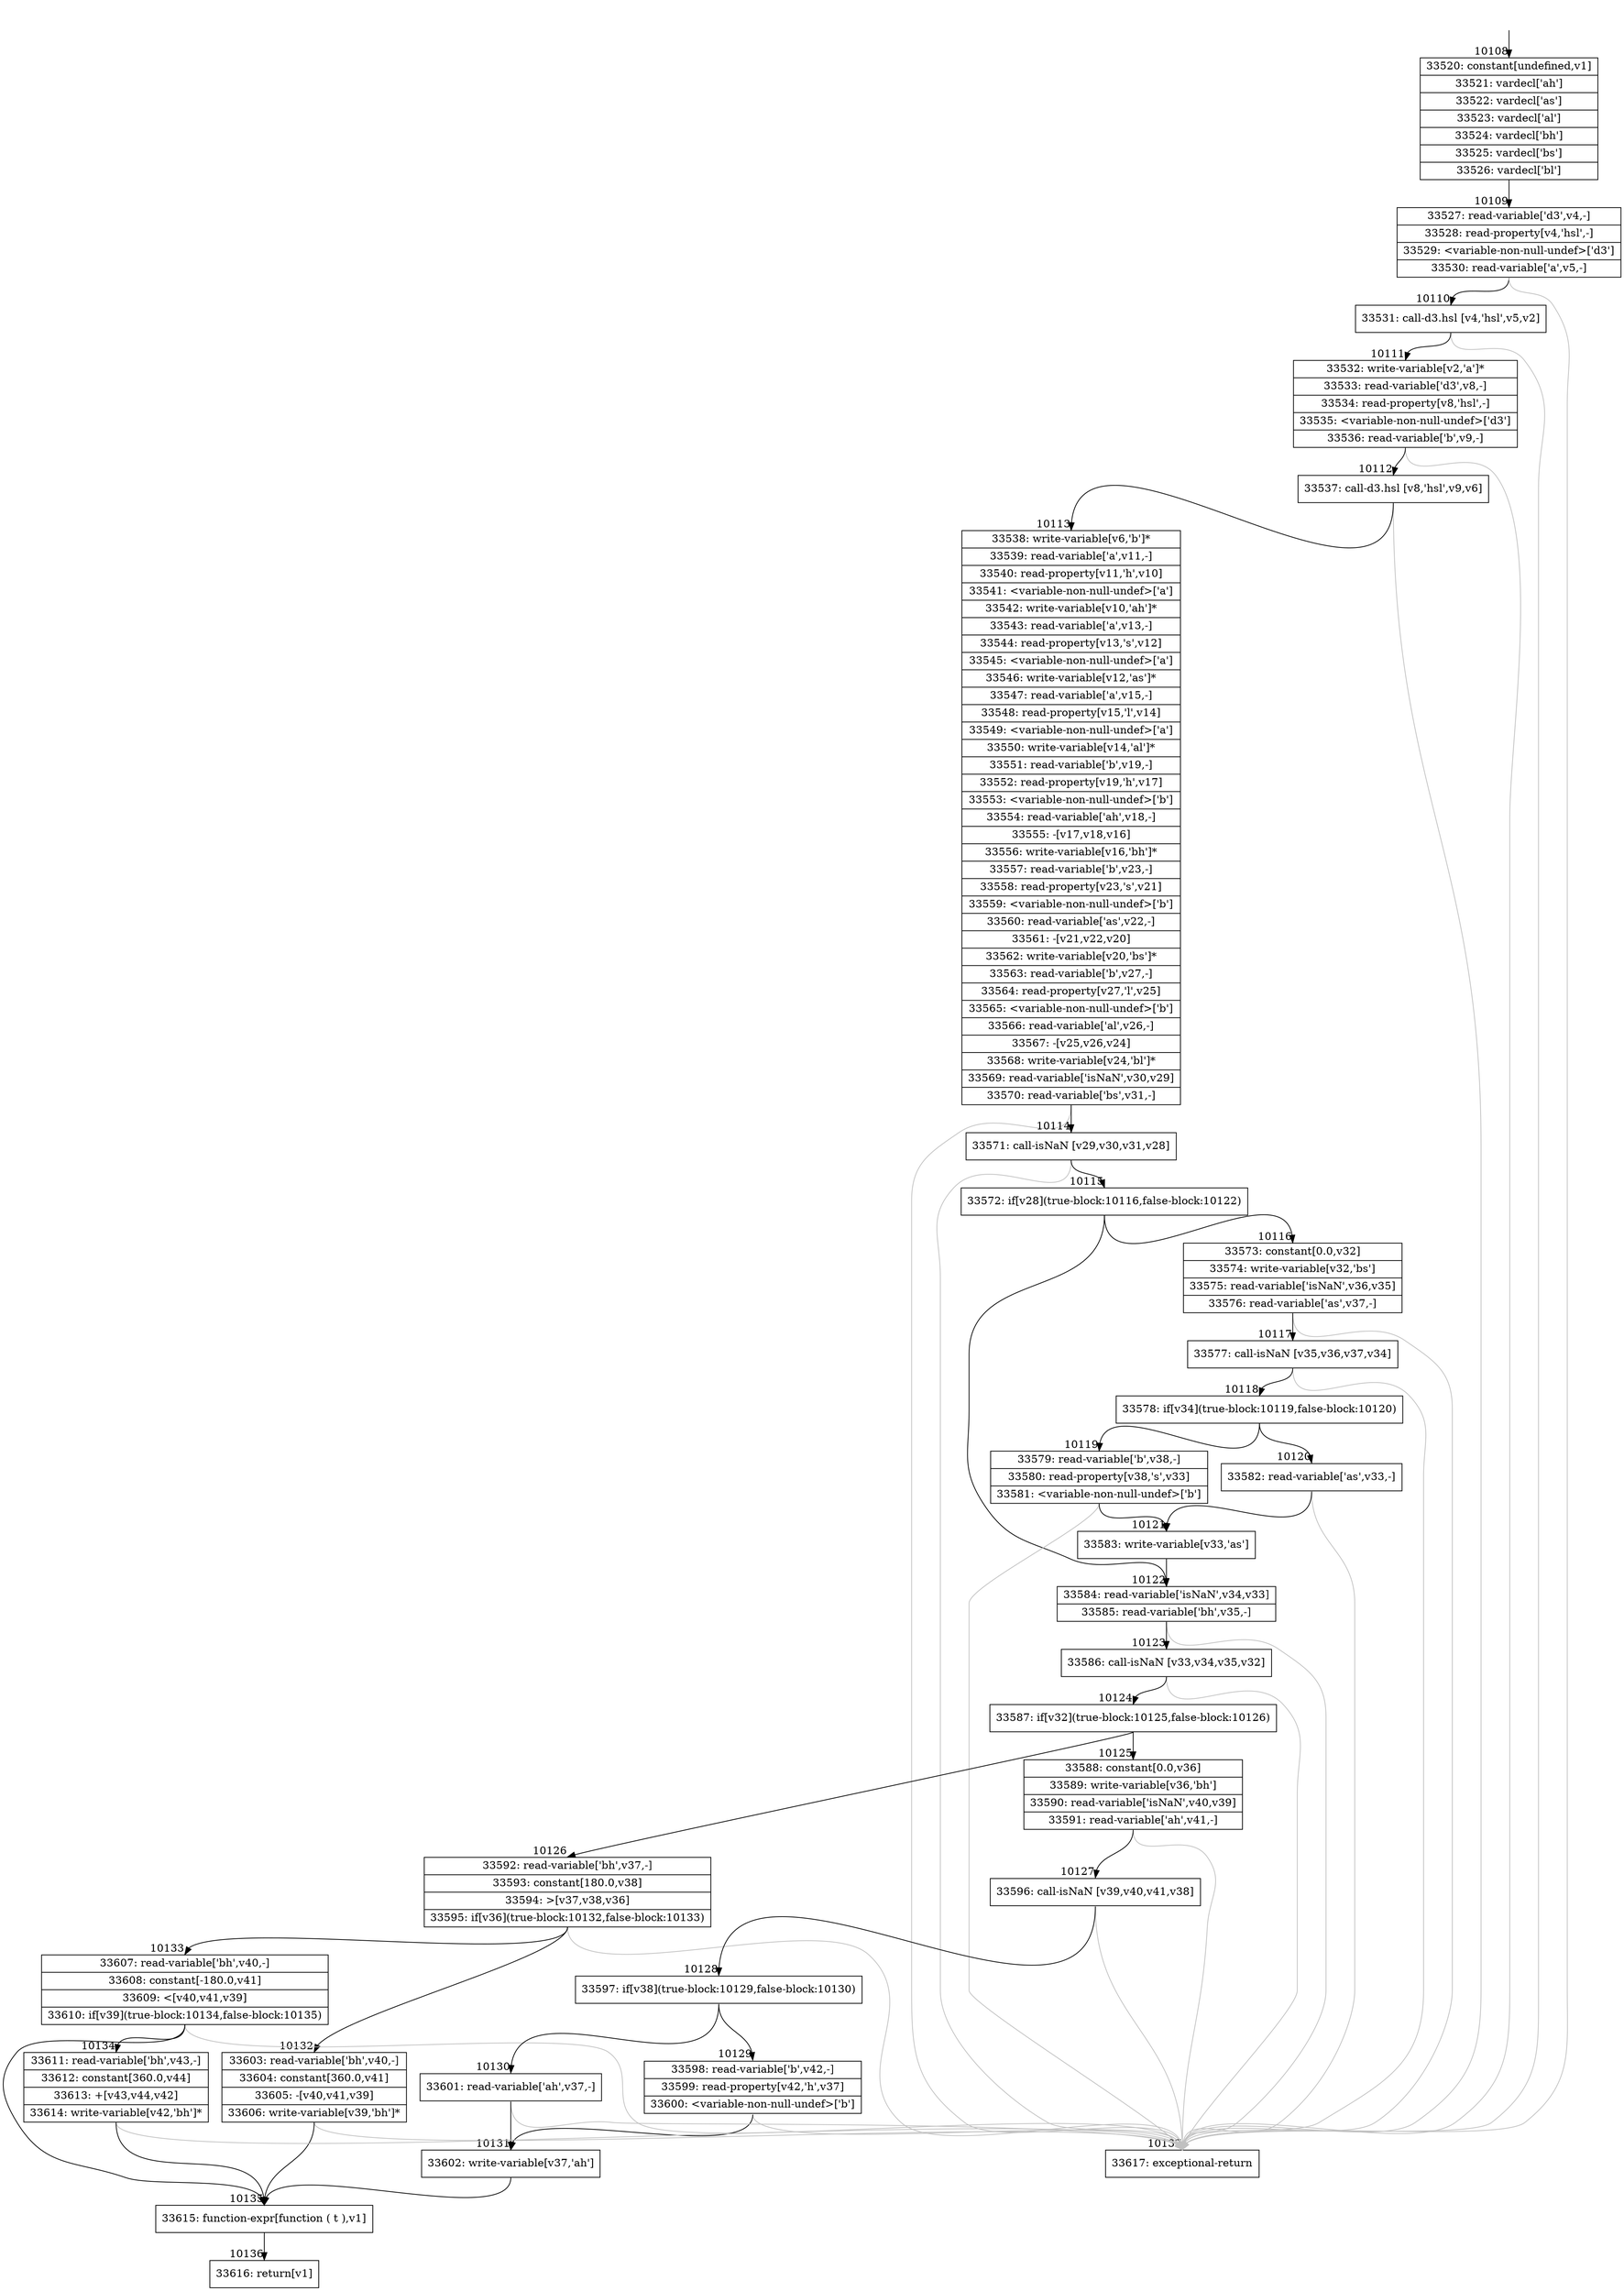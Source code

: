 digraph {
rankdir="TD"
BB_entry931[shape=none,label=""];
BB_entry931 -> BB10108 [tailport=s, headport=n, headlabel="    10108"]
BB10108 [shape=record label="{33520: constant[undefined,v1]|33521: vardecl['ah']|33522: vardecl['as']|33523: vardecl['al']|33524: vardecl['bh']|33525: vardecl['bs']|33526: vardecl['bl']}" ] 
BB10108 -> BB10109 [tailport=s, headport=n, headlabel="      10109"]
BB10109 [shape=record label="{33527: read-variable['d3',v4,-]|33528: read-property[v4,'hsl',-]|33529: \<variable-non-null-undef\>['d3']|33530: read-variable['a',v5,-]}" ] 
BB10109 -> BB10110 [tailport=s, headport=n, headlabel="      10110"]
BB10109 -> BB10137 [tailport=s, headport=n, color=gray, headlabel="      10137"]
BB10110 [shape=record label="{33531: call-d3.hsl [v4,'hsl',v5,v2]}" ] 
BB10110 -> BB10111 [tailport=s, headport=n, headlabel="      10111"]
BB10110 -> BB10137 [tailport=s, headport=n, color=gray]
BB10111 [shape=record label="{33532: write-variable[v2,'a']*|33533: read-variable['d3',v8,-]|33534: read-property[v8,'hsl',-]|33535: \<variable-non-null-undef\>['d3']|33536: read-variable['b',v9,-]}" ] 
BB10111 -> BB10112 [tailport=s, headport=n, headlabel="      10112"]
BB10111 -> BB10137 [tailport=s, headport=n, color=gray]
BB10112 [shape=record label="{33537: call-d3.hsl [v8,'hsl',v9,v6]}" ] 
BB10112 -> BB10113 [tailport=s, headport=n, headlabel="      10113"]
BB10112 -> BB10137 [tailport=s, headport=n, color=gray]
BB10113 [shape=record label="{33538: write-variable[v6,'b']*|33539: read-variable['a',v11,-]|33540: read-property[v11,'h',v10]|33541: \<variable-non-null-undef\>['a']|33542: write-variable[v10,'ah']*|33543: read-variable['a',v13,-]|33544: read-property[v13,'s',v12]|33545: \<variable-non-null-undef\>['a']|33546: write-variable[v12,'as']*|33547: read-variable['a',v15,-]|33548: read-property[v15,'l',v14]|33549: \<variable-non-null-undef\>['a']|33550: write-variable[v14,'al']*|33551: read-variable['b',v19,-]|33552: read-property[v19,'h',v17]|33553: \<variable-non-null-undef\>['b']|33554: read-variable['ah',v18,-]|33555: -[v17,v18,v16]|33556: write-variable[v16,'bh']*|33557: read-variable['b',v23,-]|33558: read-property[v23,'s',v21]|33559: \<variable-non-null-undef\>['b']|33560: read-variable['as',v22,-]|33561: -[v21,v22,v20]|33562: write-variable[v20,'bs']*|33563: read-variable['b',v27,-]|33564: read-property[v27,'l',v25]|33565: \<variable-non-null-undef\>['b']|33566: read-variable['al',v26,-]|33567: -[v25,v26,v24]|33568: write-variable[v24,'bl']*|33569: read-variable['isNaN',v30,v29]|33570: read-variable['bs',v31,-]}" ] 
BB10113 -> BB10114 [tailport=s, headport=n, headlabel="      10114"]
BB10113 -> BB10137 [tailport=s, headport=n, color=gray]
BB10114 [shape=record label="{33571: call-isNaN [v29,v30,v31,v28]}" ] 
BB10114 -> BB10115 [tailport=s, headport=n, headlabel="      10115"]
BB10114 -> BB10137 [tailport=s, headport=n, color=gray]
BB10115 [shape=record label="{33572: if[v28](true-block:10116,false-block:10122)}" ] 
BB10115 -> BB10116 [tailport=s, headport=n, headlabel="      10116"]
BB10115 -> BB10122 [tailport=s, headport=n, headlabel="      10122"]
BB10116 [shape=record label="{33573: constant[0.0,v32]|33574: write-variable[v32,'bs']|33575: read-variable['isNaN',v36,v35]|33576: read-variable['as',v37,-]}" ] 
BB10116 -> BB10117 [tailport=s, headport=n, headlabel="      10117"]
BB10116 -> BB10137 [tailport=s, headport=n, color=gray]
BB10117 [shape=record label="{33577: call-isNaN [v35,v36,v37,v34]}" ] 
BB10117 -> BB10118 [tailport=s, headport=n, headlabel="      10118"]
BB10117 -> BB10137 [tailport=s, headport=n, color=gray]
BB10118 [shape=record label="{33578: if[v34](true-block:10119,false-block:10120)}" ] 
BB10118 -> BB10119 [tailport=s, headport=n, headlabel="      10119"]
BB10118 -> BB10120 [tailport=s, headport=n, headlabel="      10120"]
BB10119 [shape=record label="{33579: read-variable['b',v38,-]|33580: read-property[v38,'s',v33]|33581: \<variable-non-null-undef\>['b']}" ] 
BB10119 -> BB10121 [tailport=s, headport=n, headlabel="      10121"]
BB10119 -> BB10137 [tailport=s, headport=n, color=gray]
BB10120 [shape=record label="{33582: read-variable['as',v33,-]}" ] 
BB10120 -> BB10121 [tailport=s, headport=n]
BB10120 -> BB10137 [tailport=s, headport=n, color=gray]
BB10121 [shape=record label="{33583: write-variable[v33,'as']}" ] 
BB10121 -> BB10122 [tailport=s, headport=n]
BB10122 [shape=record label="{33584: read-variable['isNaN',v34,v33]|33585: read-variable['bh',v35,-]}" ] 
BB10122 -> BB10123 [tailport=s, headport=n, headlabel="      10123"]
BB10122 -> BB10137 [tailport=s, headport=n, color=gray]
BB10123 [shape=record label="{33586: call-isNaN [v33,v34,v35,v32]}" ] 
BB10123 -> BB10124 [tailport=s, headport=n, headlabel="      10124"]
BB10123 -> BB10137 [tailport=s, headport=n, color=gray]
BB10124 [shape=record label="{33587: if[v32](true-block:10125,false-block:10126)}" ] 
BB10124 -> BB10125 [tailport=s, headport=n, headlabel="      10125"]
BB10124 -> BB10126 [tailport=s, headport=n, headlabel="      10126"]
BB10125 [shape=record label="{33588: constant[0.0,v36]|33589: write-variable[v36,'bh']|33590: read-variable['isNaN',v40,v39]|33591: read-variable['ah',v41,-]}" ] 
BB10125 -> BB10127 [tailport=s, headport=n, headlabel="      10127"]
BB10125 -> BB10137 [tailport=s, headport=n, color=gray]
BB10126 [shape=record label="{33592: read-variable['bh',v37,-]|33593: constant[180.0,v38]|33594: \>[v37,v38,v36]|33595: if[v36](true-block:10132,false-block:10133)}" ] 
BB10126 -> BB10132 [tailport=s, headport=n, headlabel="      10132"]
BB10126 -> BB10133 [tailport=s, headport=n, headlabel="      10133"]
BB10126 -> BB10137 [tailport=s, headport=n, color=gray]
BB10127 [shape=record label="{33596: call-isNaN [v39,v40,v41,v38]}" ] 
BB10127 -> BB10128 [tailport=s, headport=n, headlabel="      10128"]
BB10127 -> BB10137 [tailport=s, headport=n, color=gray]
BB10128 [shape=record label="{33597: if[v38](true-block:10129,false-block:10130)}" ] 
BB10128 -> BB10129 [tailport=s, headport=n, headlabel="      10129"]
BB10128 -> BB10130 [tailport=s, headport=n, headlabel="      10130"]
BB10129 [shape=record label="{33598: read-variable['b',v42,-]|33599: read-property[v42,'h',v37]|33600: \<variable-non-null-undef\>['b']}" ] 
BB10129 -> BB10131 [tailport=s, headport=n, headlabel="      10131"]
BB10129 -> BB10137 [tailport=s, headport=n, color=gray]
BB10130 [shape=record label="{33601: read-variable['ah',v37,-]}" ] 
BB10130 -> BB10131 [tailport=s, headport=n]
BB10130 -> BB10137 [tailport=s, headport=n, color=gray]
BB10131 [shape=record label="{33602: write-variable[v37,'ah']}" ] 
BB10131 -> BB10135 [tailport=s, headport=n, headlabel="      10135"]
BB10132 [shape=record label="{33603: read-variable['bh',v40,-]|33604: constant[360.0,v41]|33605: -[v40,v41,v39]|33606: write-variable[v39,'bh']*}" ] 
BB10132 -> BB10135 [tailport=s, headport=n]
BB10132 -> BB10137 [tailport=s, headport=n, color=gray]
BB10133 [shape=record label="{33607: read-variable['bh',v40,-]|33608: constant[-180.0,v41]|33609: \<[v40,v41,v39]|33610: if[v39](true-block:10134,false-block:10135)}" ] 
BB10133 -> BB10134 [tailport=s, headport=n, headlabel="      10134"]
BB10133 -> BB10135 [tailport=s, headport=n]
BB10133 -> BB10137 [tailport=s, headport=n, color=gray]
BB10134 [shape=record label="{33611: read-variable['bh',v43,-]|33612: constant[360.0,v44]|33613: +[v43,v44,v42]|33614: write-variable[v42,'bh']*}" ] 
BB10134 -> BB10135 [tailport=s, headport=n]
BB10134 -> BB10137 [tailport=s, headport=n, color=gray]
BB10135 [shape=record label="{33615: function-expr[function ( t ),v1]}" ] 
BB10135 -> BB10136 [tailport=s, headport=n, headlabel="      10136"]
BB10136 [shape=record label="{33616: return[v1]}" ] 
BB10137 [shape=record label="{33617: exceptional-return}" ] 
//#$~ 5919
}
